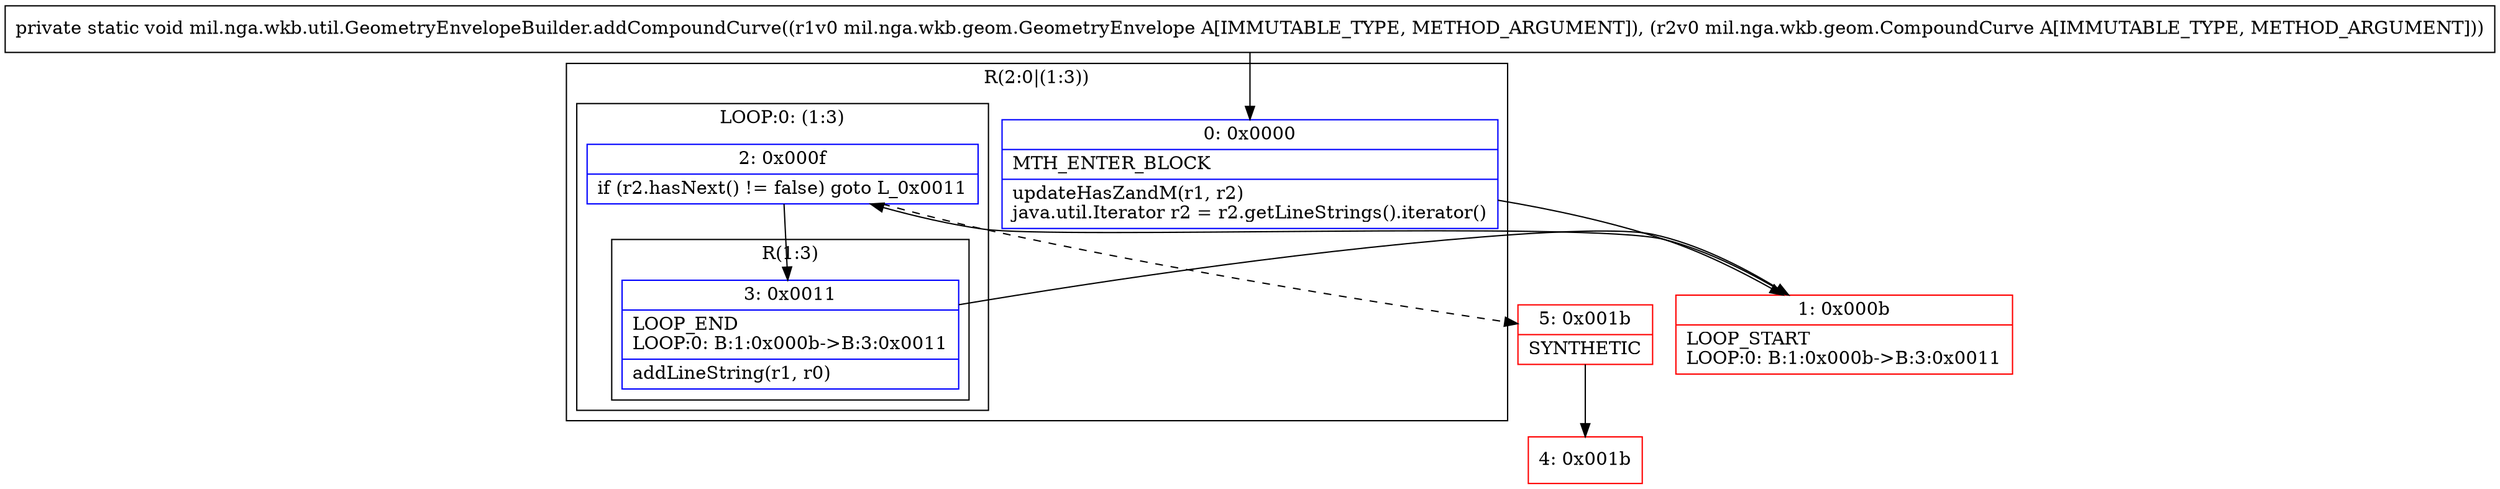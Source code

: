 digraph "CFG formil.nga.wkb.util.GeometryEnvelopeBuilder.addCompoundCurve(Lmil\/nga\/wkb\/geom\/GeometryEnvelope;Lmil\/nga\/wkb\/geom\/CompoundCurve;)V" {
subgraph cluster_Region_1379903448 {
label = "R(2:0|(1:3))";
node [shape=record,color=blue];
Node_0 [shape=record,label="{0\:\ 0x0000|MTH_ENTER_BLOCK\l|updateHasZandM(r1, r2)\ljava.util.Iterator r2 = r2.getLineStrings().iterator()\l}"];
subgraph cluster_LoopRegion_750843790 {
label = "LOOP:0: (1:3)";
node [shape=record,color=blue];
Node_2 [shape=record,label="{2\:\ 0x000f|if (r2.hasNext() != false) goto L_0x0011\l}"];
subgraph cluster_Region_2022371667 {
label = "R(1:3)";
node [shape=record,color=blue];
Node_3 [shape=record,label="{3\:\ 0x0011|LOOP_END\lLOOP:0: B:1:0x000b\-\>B:3:0x0011\l|addLineString(r1, r0)\l}"];
}
}
}
Node_1 [shape=record,color=red,label="{1\:\ 0x000b|LOOP_START\lLOOP:0: B:1:0x000b\-\>B:3:0x0011\l}"];
Node_4 [shape=record,color=red,label="{4\:\ 0x001b}"];
Node_5 [shape=record,color=red,label="{5\:\ 0x001b|SYNTHETIC\l}"];
MethodNode[shape=record,label="{private static void mil.nga.wkb.util.GeometryEnvelopeBuilder.addCompoundCurve((r1v0 mil.nga.wkb.geom.GeometryEnvelope A[IMMUTABLE_TYPE, METHOD_ARGUMENT]), (r2v0 mil.nga.wkb.geom.CompoundCurve A[IMMUTABLE_TYPE, METHOD_ARGUMENT])) }"];
MethodNode -> Node_0;
Node_0 -> Node_1;
Node_2 -> Node_3;
Node_2 -> Node_5[style=dashed];
Node_3 -> Node_1;
Node_1 -> Node_2;
Node_5 -> Node_4;
}


